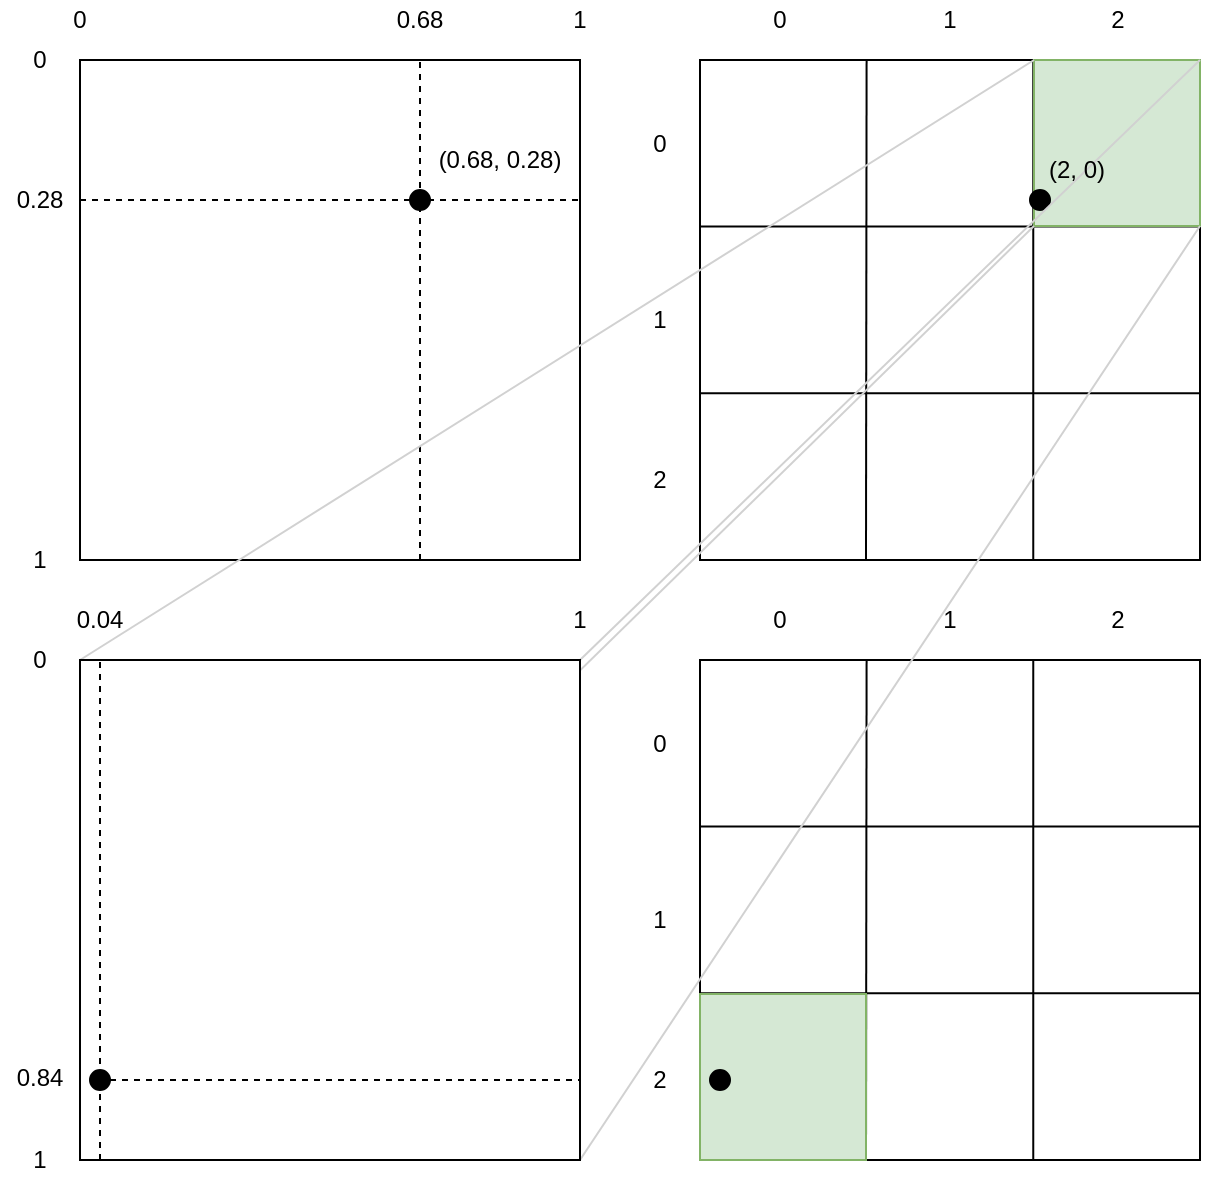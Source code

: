 <mxfile version="13.2.4" type="device"><diagram id="cn3Z1wTvsuz05PnpgzFs" name="Page-1"><mxGraphModel dx="1732" dy="1849" grid="1" gridSize="10" guides="1" tooltips="1" connect="1" arrows="1" fold="1" page="1" pageScale="1" pageWidth="827" pageHeight="1169" math="0" shadow="0"><root><mxCell id="0"/><mxCell id="1" parent="0"/><mxCell id="xX2zi7ZC1fP6csq_xIJI-80" value="" style="whiteSpace=wrap;html=1;aspect=fixed;" vertex="1" parent="1"><mxGeometry x="310" y="300" width="250" height="250" as="geometry"/></mxCell><mxCell id="xX2zi7ZC1fP6csq_xIJI-1" value="" style="whiteSpace=wrap;html=1;aspect=fixed;" vertex="1" parent="1"><mxGeometry width="250" height="250" as="geometry"/></mxCell><mxCell id="xX2zi7ZC1fP6csq_xIJI-2" value="" style="ellipse;whiteSpace=wrap;html=1;aspect=fixed;fillColor=#000000;" vertex="1" parent="1"><mxGeometry x="165" y="65" width="10" height="10" as="geometry"/></mxCell><mxCell id="xX2zi7ZC1fP6csq_xIJI-3" value="0" style="text;html=1;strokeColor=none;fillColor=none;align=center;verticalAlign=middle;whiteSpace=wrap;rounded=0;" vertex="1" parent="1"><mxGeometry x="-20" y="-30" width="40" height="20" as="geometry"/></mxCell><mxCell id="xX2zi7ZC1fP6csq_xIJI-4" value="1" style="text;html=1;strokeColor=none;fillColor=none;align=center;verticalAlign=middle;whiteSpace=wrap;rounded=0;" vertex="1" parent="1"><mxGeometry x="230" y="-30" width="40" height="20" as="geometry"/></mxCell><mxCell id="xX2zi7ZC1fP6csq_xIJI-5" value="0" style="text;html=1;strokeColor=none;fillColor=none;align=center;verticalAlign=middle;whiteSpace=wrap;rounded=0;" vertex="1" parent="1"><mxGeometry x="-40" y="-10" width="40" height="20" as="geometry"/></mxCell><mxCell id="xX2zi7ZC1fP6csq_xIJI-6" value="1" style="text;html=1;strokeColor=none;fillColor=none;align=center;verticalAlign=middle;whiteSpace=wrap;rounded=0;" vertex="1" parent="1"><mxGeometry x="-40" y="240" width="40" height="20" as="geometry"/></mxCell><mxCell id="xX2zi7ZC1fP6csq_xIJI-7" value="" style="endArrow=none;dashed=1;html=1;" edge="1" parent="1"><mxGeometry width="50" height="50" relative="1" as="geometry"><mxPoint x="170" y="250" as="sourcePoint"/><mxPoint x="170" as="targetPoint"/></mxGeometry></mxCell><mxCell id="xX2zi7ZC1fP6csq_xIJI-8" value="" style="endArrow=none;dashed=1;html=1;" edge="1" parent="1"><mxGeometry width="50" height="50" relative="1" as="geometry"><mxPoint y="70" as="sourcePoint"/><mxPoint x="250" y="70" as="targetPoint"/></mxGeometry></mxCell><mxCell id="xX2zi7ZC1fP6csq_xIJI-9" value="0.68" style="text;html=1;strokeColor=none;fillColor=none;align=center;verticalAlign=middle;whiteSpace=wrap;rounded=0;" vertex="1" parent="1"><mxGeometry x="150" y="-30" width="40" height="20" as="geometry"/></mxCell><mxCell id="xX2zi7ZC1fP6csq_xIJI-10" value="0.28" style="text;html=1;strokeColor=none;fillColor=none;align=center;verticalAlign=middle;whiteSpace=wrap;rounded=0;" vertex="1" parent="1"><mxGeometry x="-40" y="60" width="40" height="20" as="geometry"/></mxCell><mxCell id="xX2zi7ZC1fP6csq_xIJI-11" value="" style="whiteSpace=wrap;html=1;aspect=fixed;" vertex="1" parent="1"><mxGeometry x="310" width="250" height="250" as="geometry"/></mxCell><mxCell id="xX2zi7ZC1fP6csq_xIJI-21" value="" style="endArrow=none;html=1;" edge="1" parent="1"><mxGeometry width="50" height="50" relative="1" as="geometry"><mxPoint x="393" y="250" as="sourcePoint"/><mxPoint x="393.3" as="targetPoint"/></mxGeometry></mxCell><mxCell id="xX2zi7ZC1fP6csq_xIJI-22" value="" style="endArrow=none;html=1;" edge="1" parent="1"><mxGeometry width="50" height="50" relative="1" as="geometry"><mxPoint x="476.63" y="250" as="sourcePoint"/><mxPoint x="476.63" as="targetPoint"/></mxGeometry></mxCell><mxCell id="xX2zi7ZC1fP6csq_xIJI-23" value="" style="endArrow=none;html=1;" edge="1" parent="1"><mxGeometry width="50" height="50" relative="1" as="geometry"><mxPoint x="560" y="83.3" as="sourcePoint"/><mxPoint x="310" y="83.3" as="targetPoint"/></mxGeometry></mxCell><mxCell id="xX2zi7ZC1fP6csq_xIJI-24" value="" style="endArrow=none;html=1;" edge="1" parent="1"><mxGeometry width="50" height="50" relative="1" as="geometry"><mxPoint x="560" y="166.6" as="sourcePoint"/><mxPoint x="310" y="166.6" as="targetPoint"/></mxGeometry></mxCell><mxCell id="xX2zi7ZC1fP6csq_xIJI-25" value="" style="whiteSpace=wrap;html=1;aspect=fixed;fillColor=#d5e8d4;strokeColor=#82b366;" vertex="1" parent="1"><mxGeometry x="477" width="83" height="83" as="geometry"/></mxCell><mxCell id="xX2zi7ZC1fP6csq_xIJI-12" value="" style="ellipse;whiteSpace=wrap;html=1;aspect=fixed;fillColor=#000000;" vertex="1" parent="1"><mxGeometry x="475" y="65" width="10" height="10" as="geometry"/></mxCell><mxCell id="xX2zi7ZC1fP6csq_xIJI-27" value="0" style="text;html=1;strokeColor=none;fillColor=none;align=center;verticalAlign=middle;whiteSpace=wrap;rounded=0;" vertex="1" parent="1"><mxGeometry x="330" y="-30" width="40" height="20" as="geometry"/></mxCell><mxCell id="xX2zi7ZC1fP6csq_xIJI-28" value="1" style="text;html=1;strokeColor=none;fillColor=none;align=center;verticalAlign=middle;whiteSpace=wrap;rounded=0;" vertex="1" parent="1"><mxGeometry x="415" y="-30" width="40" height="20" as="geometry"/></mxCell><mxCell id="xX2zi7ZC1fP6csq_xIJI-29" value="2" style="text;html=1;strokeColor=none;fillColor=none;align=center;verticalAlign=middle;whiteSpace=wrap;rounded=0;" vertex="1" parent="1"><mxGeometry x="498.5" y="-30" width="40" height="20" as="geometry"/></mxCell><mxCell id="xX2zi7ZC1fP6csq_xIJI-30" value="0" style="text;html=1;strokeColor=none;fillColor=none;align=center;verticalAlign=middle;whiteSpace=wrap;rounded=0;" vertex="1" parent="1"><mxGeometry x="270" y="31.5" width="40" height="20" as="geometry"/></mxCell><mxCell id="xX2zi7ZC1fP6csq_xIJI-31" value="1" style="text;html=1;strokeColor=none;fillColor=none;align=center;verticalAlign=middle;whiteSpace=wrap;rounded=0;" vertex="1" parent="1"><mxGeometry x="270" y="120" width="40" height="20" as="geometry"/></mxCell><mxCell id="xX2zi7ZC1fP6csq_xIJI-32" value="2" style="text;html=1;strokeColor=none;fillColor=none;align=center;verticalAlign=middle;whiteSpace=wrap;rounded=0;" vertex="1" parent="1"><mxGeometry x="270" y="200" width="40" height="20" as="geometry"/></mxCell><mxCell id="xX2zi7ZC1fP6csq_xIJI-59" value="1" style="text;html=1;strokeColor=none;fillColor=none;align=center;verticalAlign=middle;whiteSpace=wrap;rounded=0;" vertex="1" parent="1"><mxGeometry x="230" y="270" width="40" height="20" as="geometry"/></mxCell><mxCell id="xX2zi7ZC1fP6csq_xIJI-60" value="0" style="text;html=1;strokeColor=none;fillColor=none;align=center;verticalAlign=middle;whiteSpace=wrap;rounded=0;" vertex="1" parent="1"><mxGeometry x="-40" y="290" width="40" height="20" as="geometry"/></mxCell><mxCell id="xX2zi7ZC1fP6csq_xIJI-61" value="1" style="text;html=1;strokeColor=none;fillColor=none;align=center;verticalAlign=middle;whiteSpace=wrap;rounded=0;" vertex="1" parent="1"><mxGeometry x="-40" y="540" width="40" height="20" as="geometry"/></mxCell><mxCell id="xX2zi7ZC1fP6csq_xIJI-65" value="0.04" style="text;html=1;strokeColor=none;fillColor=none;align=center;verticalAlign=middle;whiteSpace=wrap;rounded=0;" vertex="1" parent="1"><mxGeometry x="-10" y="270" width="40" height="20" as="geometry"/></mxCell><mxCell id="xX2zi7ZC1fP6csq_xIJI-67" value="" style="endArrow=none;html=1;" edge="1" parent="1"><mxGeometry width="50" height="50" relative="1" as="geometry"><mxPoint x="393.0" y="550.0" as="sourcePoint"/><mxPoint x="393.3" y="300.0" as="targetPoint"/></mxGeometry></mxCell><mxCell id="xX2zi7ZC1fP6csq_xIJI-68" value="" style="endArrow=none;html=1;" edge="1" parent="1"><mxGeometry width="50" height="50" relative="1" as="geometry"><mxPoint x="476.63" y="550.0" as="sourcePoint"/><mxPoint x="476.63" y="300.0" as="targetPoint"/></mxGeometry></mxCell><mxCell id="xX2zi7ZC1fP6csq_xIJI-69" value="" style="endArrow=none;html=1;" edge="1" parent="1"><mxGeometry width="50" height="50" relative="1" as="geometry"><mxPoint x="560" y="383.3" as="sourcePoint"/><mxPoint x="310" y="383.3" as="targetPoint"/></mxGeometry></mxCell><mxCell id="xX2zi7ZC1fP6csq_xIJI-70" value="" style="endArrow=none;html=1;" edge="1" parent="1"><mxGeometry width="50" height="50" relative="1" as="geometry"><mxPoint x="560" y="466.6" as="sourcePoint"/><mxPoint x="310" y="466.6" as="targetPoint"/></mxGeometry></mxCell><mxCell id="xX2zi7ZC1fP6csq_xIJI-73" value="0" style="text;html=1;strokeColor=none;fillColor=none;align=center;verticalAlign=middle;whiteSpace=wrap;rounded=0;" vertex="1" parent="1"><mxGeometry x="330" y="270" width="40" height="20" as="geometry"/></mxCell><mxCell id="xX2zi7ZC1fP6csq_xIJI-74" value="1" style="text;html=1;strokeColor=none;fillColor=none;align=center;verticalAlign=middle;whiteSpace=wrap;rounded=0;" vertex="1" parent="1"><mxGeometry x="415" y="270" width="40" height="20" as="geometry"/></mxCell><mxCell id="xX2zi7ZC1fP6csq_xIJI-75" value="2" style="text;html=1;strokeColor=none;fillColor=none;align=center;verticalAlign=middle;whiteSpace=wrap;rounded=0;" vertex="1" parent="1"><mxGeometry x="498.5" y="270" width="40" height="20" as="geometry"/></mxCell><mxCell id="xX2zi7ZC1fP6csq_xIJI-76" value="0" style="text;html=1;strokeColor=none;fillColor=none;align=center;verticalAlign=middle;whiteSpace=wrap;rounded=0;" vertex="1" parent="1"><mxGeometry x="270" y="331.5" width="40" height="20" as="geometry"/></mxCell><mxCell id="xX2zi7ZC1fP6csq_xIJI-77" value="1" style="text;html=1;strokeColor=none;fillColor=none;align=center;verticalAlign=middle;whiteSpace=wrap;rounded=0;" vertex="1" parent="1"><mxGeometry x="270" y="420" width="40" height="20" as="geometry"/></mxCell><mxCell id="xX2zi7ZC1fP6csq_xIJI-78" value="2" style="text;html=1;strokeColor=none;fillColor=none;align=center;verticalAlign=middle;whiteSpace=wrap;rounded=0;" vertex="1" parent="1"><mxGeometry x="270" y="500" width="40" height="20" as="geometry"/></mxCell><mxCell id="xX2zi7ZC1fP6csq_xIJI-79" value="" style="endArrow=none;dashed=1;html=1;" edge="1" parent="1" target="xX2zi7ZC1fP6csq_xIJI-57"><mxGeometry width="50" height="50" relative="1" as="geometry"><mxPoint y="510" as="sourcePoint"/><mxPoint x="250.0" y="510" as="targetPoint"/></mxGeometry></mxCell><mxCell id="xX2zi7ZC1fP6csq_xIJI-71" value="" style="whiteSpace=wrap;html=1;aspect=fixed;fillColor=#d5e8d4;strokeColor=#82b366;" vertex="1" parent="1"><mxGeometry x="310" y="467" width="83" height="83" as="geometry"/></mxCell><mxCell id="xX2zi7ZC1fP6csq_xIJI-81" value="" style="ellipse;whiteSpace=wrap;html=1;aspect=fixed;fillColor=#000000;" vertex="1" parent="1"><mxGeometry x="315" y="505" width="10" height="10" as="geometry"/></mxCell><mxCell id="xX2zi7ZC1fP6csq_xIJI-83" value="0.84" style="text;html=1;strokeColor=none;fillColor=none;align=center;verticalAlign=middle;whiteSpace=wrap;rounded=0;" vertex="1" parent="1"><mxGeometry x="-40" y="498.5" width="40" height="20" as="geometry"/></mxCell><mxCell id="xX2zi7ZC1fP6csq_xIJI-84" value="" style="endArrow=none;html=1;entryX=0;entryY=0;entryDx=0;entryDy=0;exitX=0;exitY=0;exitDx=0;exitDy=0;strokeColor=#D1D1D1;" edge="1" parent="1" source="xX2zi7ZC1fP6csq_xIJI-56" target="xX2zi7ZC1fP6csq_xIJI-25"><mxGeometry width="50" height="50" relative="1" as="geometry"><mxPoint x="290" y="360" as="sourcePoint"/><mxPoint x="340" y="310" as="targetPoint"/></mxGeometry></mxCell><mxCell id="xX2zi7ZC1fP6csq_xIJI-85" value="" style="endArrow=none;html=1;exitX=1;exitY=0;exitDx=0;exitDy=0;entryX=1;entryY=0;entryDx=0;entryDy=0;strokeColor=#D1D1D1;" edge="1" parent="1" source="xX2zi7ZC1fP6csq_xIJI-56" target="xX2zi7ZC1fP6csq_xIJI-25"><mxGeometry width="50" height="50" relative="1" as="geometry"><mxPoint x="290" y="360" as="sourcePoint"/><mxPoint x="340" y="310" as="targetPoint"/></mxGeometry></mxCell><mxCell id="xX2zi7ZC1fP6csq_xIJI-86" value="" style="endArrow=none;html=1;entryX=1;entryY=1;entryDx=0;entryDy=0;exitX=1;exitY=1;exitDx=0;exitDy=0;strokeColor=#D1D1D1;" edge="1" parent="1" source="xX2zi7ZC1fP6csq_xIJI-56" target="xX2zi7ZC1fP6csq_xIJI-25"><mxGeometry width="50" height="50" relative="1" as="geometry"><mxPoint x="290" y="360" as="sourcePoint"/><mxPoint x="340" y="310" as="targetPoint"/></mxGeometry></mxCell><mxCell id="xX2zi7ZC1fP6csq_xIJI-87" value="" style="endArrow=none;html=1;exitX=0;exitY=1;exitDx=0;exitDy=0;entryX=0;entryY=1;entryDx=0;entryDy=0;strokeColor=#D1D1D1;" edge="1" parent="1" source="xX2zi7ZC1fP6csq_xIJI-56" target="xX2zi7ZC1fP6csq_xIJI-25"><mxGeometry width="50" height="50" relative="1" as="geometry"><mxPoint x="290" y="360" as="sourcePoint"/><mxPoint x="480" y="80" as="targetPoint"/></mxGeometry></mxCell><mxCell id="xX2zi7ZC1fP6csq_xIJI-56" value="" style="whiteSpace=wrap;html=1;aspect=fixed;" vertex="1" parent="1"><mxGeometry y="300" width="250" height="250" as="geometry"/></mxCell><mxCell id="xX2zi7ZC1fP6csq_xIJI-62" value="" style="endArrow=none;dashed=1;html=1;" edge="1" parent="1"><mxGeometry width="50" height="50" relative="1" as="geometry"><mxPoint x="10" y="550.0" as="sourcePoint"/><mxPoint x="10" y="300.0" as="targetPoint"/></mxGeometry></mxCell><mxCell id="xX2zi7ZC1fP6csq_xIJI-63" value="" style="endArrow=none;dashed=1;html=1;" edge="1" parent="1" source="xX2zi7ZC1fP6csq_xIJI-57"><mxGeometry width="50" height="50" relative="1" as="geometry"><mxPoint y="510" as="sourcePoint"/><mxPoint x="250" y="510" as="targetPoint"/></mxGeometry></mxCell><mxCell id="xX2zi7ZC1fP6csq_xIJI-57" value="" style="ellipse;whiteSpace=wrap;html=1;aspect=fixed;fillColor=#000000;" vertex="1" parent="1"><mxGeometry x="5" y="505" width="10" height="10" as="geometry"/></mxCell><mxCell id="xX2zi7ZC1fP6csq_xIJI-88" value="(0.68, 0.28)" style="text;html=1;strokeColor=none;fillColor=none;align=center;verticalAlign=middle;whiteSpace=wrap;rounded=0;" vertex="1" parent="1"><mxGeometry x="175" y="40" width="70" height="20" as="geometry"/></mxCell><mxCell id="xX2zi7ZC1fP6csq_xIJI-89" value="(2, 0)" style="text;html=1;strokeColor=none;fillColor=none;align=center;verticalAlign=middle;whiteSpace=wrap;rounded=0;" vertex="1" parent="1"><mxGeometry x="477" y="45" width="43" height="20" as="geometry"/></mxCell></root></mxGraphModel></diagram></mxfile>